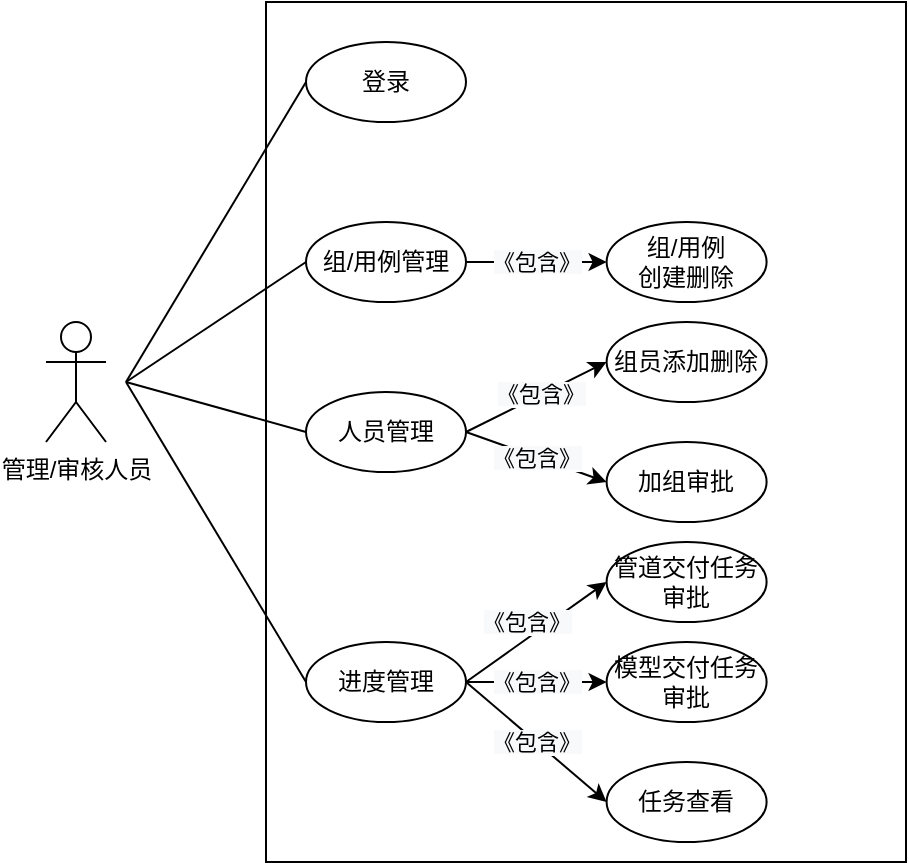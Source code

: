 <mxfile version="14.6.10" type="github">
  <diagram id="J0AiFaGFMiUV44a-RYpu" name="第 1 页">
    <mxGraphModel dx="1422" dy="706" grid="1" gridSize="10" guides="1" tooltips="1" connect="1" arrows="1" fold="1" page="1" pageScale="1" pageWidth="827" pageHeight="1169" math="0" shadow="0">
      <root>
        <mxCell id="0" />
        <mxCell id="1" parent="0" />
        <mxCell id="g2cx5iWEfZLgPMUvyNJ0-1" value="管理/审核人员" style="shape=umlActor;verticalLabelPosition=bottom;verticalAlign=top;html=1;outlineConnect=0;labelBackgroundColor=none;" vertex="1" parent="1">
          <mxGeometry x="170" y="510" width="30" height="60" as="geometry" />
        </mxCell>
        <mxCell id="g2cx5iWEfZLgPMUvyNJ0-2" value="" style="whiteSpace=wrap;html=1;labelBackgroundColor=none;" vertex="1" parent="1">
          <mxGeometry x="280" y="350" width="320" height="430" as="geometry" />
        </mxCell>
        <mxCell id="g2cx5iWEfZLgPMUvyNJ0-3" value="组/用例管理" style="ellipse;whiteSpace=wrap;html=1;" vertex="1" parent="1">
          <mxGeometry x="300" y="460" width="80" height="40" as="geometry" />
        </mxCell>
        <mxCell id="g2cx5iWEfZLgPMUvyNJ0-4" value="组/用例&lt;br&gt;创建删除" style="ellipse;whiteSpace=wrap;html=1;" vertex="1" parent="1">
          <mxGeometry x="450.3" y="460" width="80" height="40" as="geometry" />
        </mxCell>
        <mxCell id="g2cx5iWEfZLgPMUvyNJ0-5" value="组员添加删除" style="ellipse;whiteSpace=wrap;html=1;" vertex="1" parent="1">
          <mxGeometry x="450.3" y="510" width="80" height="40" as="geometry" />
        </mxCell>
        <mxCell id="g2cx5iWEfZLgPMUvyNJ0-6" value="加组审批" style="ellipse;whiteSpace=wrap;html=1;" vertex="1" parent="1">
          <mxGeometry x="450.3" y="570" width="80" height="40" as="geometry" />
        </mxCell>
        <mxCell id="g2cx5iWEfZLgPMUvyNJ0-7" value="登录" style="ellipse;whiteSpace=wrap;html=1;" vertex="1" parent="1">
          <mxGeometry x="300" y="370" width="80" height="40" as="geometry" />
        </mxCell>
        <mxCell id="g2cx5iWEfZLgPMUvyNJ0-8" value="" style="endArrow=none;html=1;entryX=0;entryY=0.5;entryDx=0;entryDy=0;" edge="1" parent="1" target="g2cx5iWEfZLgPMUvyNJ0-7">
          <mxGeometry width="50" height="50" relative="1" as="geometry">
            <mxPoint x="210" y="540" as="sourcePoint" />
            <mxPoint x="260" y="490" as="targetPoint" />
          </mxGeometry>
        </mxCell>
        <mxCell id="g2cx5iWEfZLgPMUvyNJ0-9" value="" style="endArrow=none;html=1;entryX=0;entryY=0.5;entryDx=0;entryDy=0;" edge="1" parent="1" target="g2cx5iWEfZLgPMUvyNJ0-3">
          <mxGeometry width="50" height="50" relative="1" as="geometry">
            <mxPoint x="210" y="540" as="sourcePoint" />
            <mxPoint x="260" y="490" as="targetPoint" />
          </mxGeometry>
        </mxCell>
        <mxCell id="g2cx5iWEfZLgPMUvyNJ0-10" value="" style="endArrow=none;html=1;entryX=0;entryY=0.5;entryDx=0;entryDy=0;" edge="1" parent="1" target="g2cx5iWEfZLgPMUvyNJ0-19">
          <mxGeometry width="50" height="50" relative="1" as="geometry">
            <mxPoint x="210" y="540" as="sourcePoint" />
            <mxPoint x="260" y="490" as="targetPoint" />
          </mxGeometry>
        </mxCell>
        <mxCell id="g2cx5iWEfZLgPMUvyNJ0-11" value="" style="endArrow=none;html=1;exitX=0;exitY=0.5;exitDx=0;exitDy=0;" edge="1" parent="1" source="g2cx5iWEfZLgPMUvyNJ0-14">
          <mxGeometry width="50" height="50" relative="1" as="geometry">
            <mxPoint x="300.0" y="700" as="sourcePoint" />
            <mxPoint x="210" y="540" as="targetPoint" />
          </mxGeometry>
        </mxCell>
        <mxCell id="g2cx5iWEfZLgPMUvyNJ0-12" value="&#xa;&#xa;&lt;span style=&quot;color: rgb(0, 0, 0); font-family: helvetica; font-size: 11px; font-style: normal; font-weight: 400; letter-spacing: normal; text-align: center; text-indent: 0px; text-transform: none; word-spacing: 0px; background-color: rgb(248, 249, 250); display: inline; float: none;&quot;&gt;《包含》&lt;/span&gt;&#xa;&#xa;" style="endArrow=classic;html=1;entryX=0;entryY=0.5;entryDx=0;entryDy=0;exitX=1;exitY=0.5;exitDx=0;exitDy=0;" edge="1" parent="1" source="g2cx5iWEfZLgPMUvyNJ0-3" target="g2cx5iWEfZLgPMUvyNJ0-4">
          <mxGeometry width="50" height="50" relative="1" as="geometry">
            <mxPoint x="380" y="460" as="sourcePoint" />
            <mxPoint x="430" y="410" as="targetPoint" />
          </mxGeometry>
        </mxCell>
        <mxCell id="g2cx5iWEfZLgPMUvyNJ0-13" value="&lt;span style=&quot;color: rgb(0 , 0 , 0) ; font-family: &amp;#34;helvetica&amp;#34; ; font-size: 11px ; font-style: normal ; font-weight: 400 ; letter-spacing: normal ; text-align: center ; text-indent: 0px ; text-transform: none ; word-spacing: 0px ; background-color: rgb(248 , 249 , 250) ; display: inline ; float: none&quot;&gt;《包含》&lt;/span&gt;" style="endArrow=classic;html=1;entryX=0;entryY=0.5;entryDx=0;entryDy=0;exitX=1;exitY=0.5;exitDx=0;exitDy=0;" edge="1" parent="1" source="g2cx5iWEfZLgPMUvyNJ0-19" target="g2cx5iWEfZLgPMUvyNJ0-21">
          <mxGeometry width="50" height="50" relative="1" as="geometry">
            <mxPoint x="380" y="610" as="sourcePoint" />
            <mxPoint x="430" y="560" as="targetPoint" />
          </mxGeometry>
        </mxCell>
        <mxCell id="g2cx5iWEfZLgPMUvyNJ0-14" value="人员管理" style="ellipse;whiteSpace=wrap;html=1;" vertex="1" parent="1">
          <mxGeometry x="300" y="545" width="80" height="40" as="geometry" />
        </mxCell>
        <mxCell id="g2cx5iWEfZLgPMUvyNJ0-15" value="&lt;span style=&quot;color: rgb(0 , 0 , 0) ; font-family: &amp;#34;helvetica&amp;#34; ; font-size: 11px ; font-style: normal ; font-weight: 400 ; letter-spacing: normal ; text-align: center ; text-indent: 0px ; text-transform: none ; word-spacing: 0px ; background-color: rgb(248 , 249 , 250) ; display: inline ; float: none&quot;&gt;《包含》&lt;/span&gt;" style="endArrow=classic;html=1;entryX=0;entryY=0.5;entryDx=0;entryDy=0;exitX=1;exitY=0.5;exitDx=0;exitDy=0;" edge="1" parent="1" source="g2cx5iWEfZLgPMUvyNJ0-14" target="g2cx5iWEfZLgPMUvyNJ0-6">
          <mxGeometry width="50" height="50" relative="1" as="geometry">
            <mxPoint x="514" y="438" as="sourcePoint" />
            <mxPoint x="564" y="388" as="targetPoint" />
          </mxGeometry>
        </mxCell>
        <mxCell id="g2cx5iWEfZLgPMUvyNJ0-16" value="" style="endArrow=classic;html=1;exitX=1;exitY=0.5;exitDx=0;exitDy=0;entryX=0;entryY=0.5;entryDx=0;entryDy=0;" edge="1" parent="1" source="g2cx5iWEfZLgPMUvyNJ0-14" target="g2cx5iWEfZLgPMUvyNJ0-5">
          <mxGeometry width="50" height="50" relative="1" as="geometry">
            <mxPoint x="514" y="438" as="sourcePoint" />
            <mxPoint x="564" y="388" as="targetPoint" />
          </mxGeometry>
        </mxCell>
        <mxCell id="g2cx5iWEfZLgPMUvyNJ0-17" value="&lt;span style=&quot;background-color: rgb(248 , 249 , 250)&quot;&gt;《包含》&lt;/span&gt;" style="edgeLabel;html=1;align=center;verticalAlign=middle;resizable=0;points=[];" vertex="1" connectable="0" parent="g2cx5iWEfZLgPMUvyNJ0-16">
          <mxGeometry x="0.308" y="-3" relative="1" as="geometry">
            <mxPoint x="-11" y="1" as="offset" />
          </mxGeometry>
        </mxCell>
        <mxCell id="g2cx5iWEfZLgPMUvyNJ0-18" value="&lt;span style=&quot;color: rgb(0 , 0 , 0) ; font-family: &amp;#34;helvetica&amp;#34; ; font-size: 11px ; font-style: normal ; font-weight: 400 ; letter-spacing: normal ; text-align: center ; text-indent: 0px ; text-transform: none ; word-spacing: 0px ; background-color: rgb(248 , 249 , 250) ; display: inline ; float: none&quot;&gt;《包含》&lt;/span&gt;" style="edgeStyle=orthogonalEdgeStyle;rounded=0;orthogonalLoop=1;jettySize=auto;html=1;" edge="1" parent="1" source="g2cx5iWEfZLgPMUvyNJ0-19" target="g2cx5iWEfZLgPMUvyNJ0-23">
          <mxGeometry relative="1" as="geometry" />
        </mxCell>
        <mxCell id="g2cx5iWEfZLgPMUvyNJ0-19" value="进度管理" style="ellipse;whiteSpace=wrap;html=1;" vertex="1" parent="1">
          <mxGeometry x="300" y="670" width="80" height="40" as="geometry" />
        </mxCell>
        <mxCell id="g2cx5iWEfZLgPMUvyNJ0-20" value="管道交付任务审批" style="ellipse;whiteSpace=wrap;html=1;" vertex="1" parent="1">
          <mxGeometry x="450.3" y="620" width="80" height="40" as="geometry" />
        </mxCell>
        <mxCell id="g2cx5iWEfZLgPMUvyNJ0-21" value="任务查看" style="ellipse;whiteSpace=wrap;html=1;" vertex="1" parent="1">
          <mxGeometry x="450.3" y="730" width="80" height="40" as="geometry" />
        </mxCell>
        <mxCell id="g2cx5iWEfZLgPMUvyNJ0-22" value="&lt;span style=&quot;color: rgb(0 , 0 , 0) ; font-family: &amp;#34;helvetica&amp;#34; ; font-size: 11px ; font-style: normal ; font-weight: 400 ; letter-spacing: normal ; text-align: center ; text-indent: 0px ; text-transform: none ; word-spacing: 0px ; background-color: rgb(248 , 249 , 250) ; display: inline ; float: none&quot;&gt;《包含》&lt;/span&gt;" style="endArrow=classic;html=1;entryX=0;entryY=0.5;entryDx=0;entryDy=0;exitX=1;exitY=0.5;exitDx=0;exitDy=0;" edge="1" parent="1" source="g2cx5iWEfZLgPMUvyNJ0-19" target="g2cx5iWEfZLgPMUvyNJ0-20">
          <mxGeometry x="60" y="-370" width="50" height="50" as="geometry">
            <mxPoint x="380.3" y="610" as="sourcePoint" />
            <mxPoint x="430.3" y="560" as="targetPoint" />
            <mxPoint x="-5" y="-5" as="offset" />
          </mxGeometry>
        </mxCell>
        <mxCell id="g2cx5iWEfZLgPMUvyNJ0-23" value="模型交付任务审批" style="ellipse;whiteSpace=wrap;html=1;" vertex="1" parent="1">
          <mxGeometry x="450.3" y="670" width="80" height="40" as="geometry" />
        </mxCell>
      </root>
    </mxGraphModel>
  </diagram>
</mxfile>
